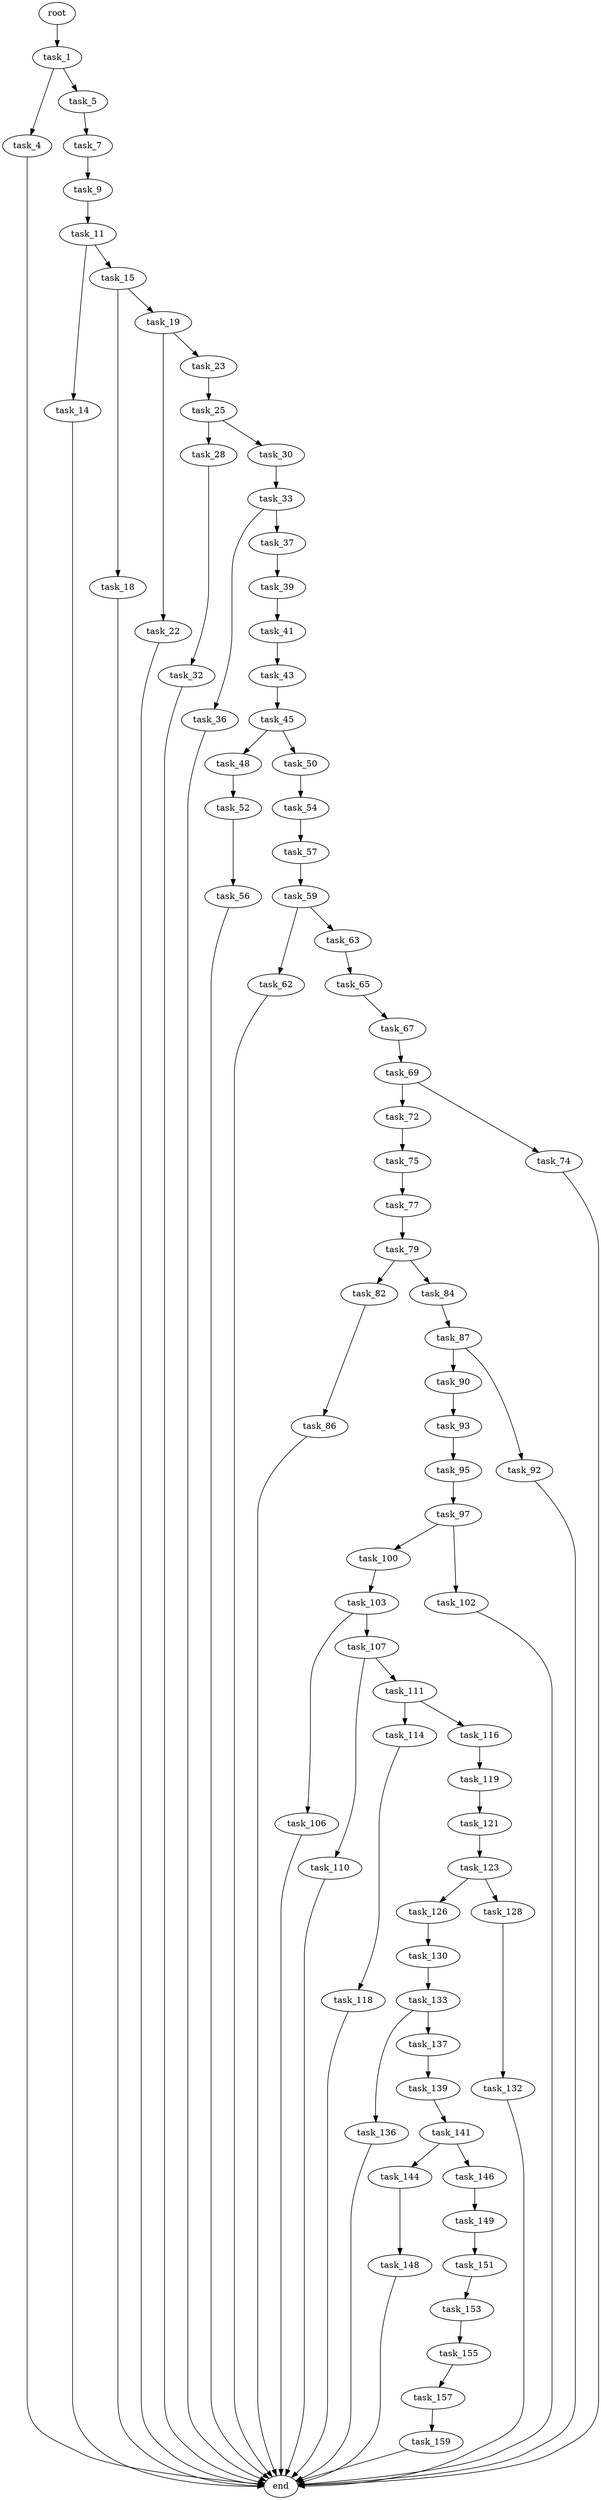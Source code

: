 digraph G {
  root [size="0.000000"];
  task_1 [size="134217728000.000000"];
  task_4 [size="36684065409.000000"];
  task_5 [size="12878897941.000000"];
  end [size="0.000000"];
  task_7 [size="2351168202.000000"];
  task_9 [size="6921839522.000000"];
  task_11 [size="254825716160.000000"];
  task_14 [size="68719476736.000000"];
  task_15 [size="68719476736.000000"];
  task_18 [size="234621840903.000000"];
  task_19 [size="231928233984.000000"];
  task_22 [size="368293445632.000000"];
  task_23 [size="231928233984.000000"];
  task_25 [size="3210608993.000000"];
  task_28 [size="190990428744.000000"];
  task_30 [size="28991029248.000000"];
  task_32 [size="549755813888.000000"];
  task_33 [size="8474926716.000000"];
  task_36 [size="68719476736.000000"];
  task_37 [size="1073741824000.000000"];
  task_39 [size="344409373007.000000"];
  task_41 [size="782757789696.000000"];
  task_43 [size="68719476736.000000"];
  task_45 [size="231928233984.000000"];
  task_48 [size="3424013730.000000"];
  task_50 [size="28991029248.000000"];
  task_52 [size="4015121594.000000"];
  task_54 [size="11903317045.000000"];
  task_56 [size="231928233984.000000"];
  task_57 [size="180773865408.000000"];
  task_59 [size="39462692082.000000"];
  task_62 [size="6172992116.000000"];
  task_63 [size="112635809792.000000"];
  task_65 [size="9373357006.000000"];
  task_67 [size="34247726460.000000"];
  task_69 [size="68719476736.000000"];
  task_72 [size="214120106233.000000"];
  task_74 [size="17755146355.000000"];
  task_75 [size="70427500020.000000"];
  task_77 [size="204252539419.000000"];
  task_79 [size="8589934592.000000"];
  task_82 [size="11180784280.000000"];
  task_84 [size="8589934592.000000"];
  task_86 [size="231928233984.000000"];
  task_87 [size="289030038511.000000"];
  task_90 [size="549755813888.000000"];
  task_92 [size="5319201865.000000"];
  task_93 [size="11660241323.000000"];
  task_95 [size="231928233984.000000"];
  task_97 [size="571530472023.000000"];
  task_100 [size="2054623897.000000"];
  task_102 [size="1073741824000.000000"];
  task_103 [size="992263890288.000000"];
  task_106 [size="11241454653.000000"];
  task_107 [size="653716682632.000000"];
  task_110 [size="19430605521.000000"];
  task_111 [size="782757789696.000000"];
  task_114 [size="68719476736.000000"];
  task_116 [size="229823181389.000000"];
  task_118 [size="368293445632.000000"];
  task_119 [size="1073741824000.000000"];
  task_121 [size="3927766276.000000"];
  task_123 [size="7748604425.000000"];
  task_126 [size="28991029248.000000"];
  task_128 [size="1311836580.000000"];
  task_130 [size="807399054748.000000"];
  task_132 [size="68719476736.000000"];
  task_133 [size="1073741824000.000000"];
  task_136 [size="509581406984.000000"];
  task_137 [size="4496082312.000000"];
  task_139 [size="87661908756.000000"];
  task_141 [size="300473448539.000000"];
  task_144 [size="68719476736.000000"];
  task_146 [size="741292723912.000000"];
  task_148 [size="8208990545.000000"];
  task_149 [size="368293445632.000000"];
  task_151 [size="8589934592.000000"];
  task_153 [size="6413362372.000000"];
  task_155 [size="891272944484.000000"];
  task_157 [size="634662776852.000000"];
  task_159 [size="1080466014060.000000"];

  root -> task_1 [size="1.000000"];
  task_1 -> task_4 [size="209715200.000000"];
  task_1 -> task_5 [size="209715200.000000"];
  task_4 -> end [size="1.000000"];
  task_5 -> task_7 [size="33554432.000000"];
  task_7 -> task_9 [size="134217728.000000"];
  task_9 -> task_11 [size="209715200.000000"];
  task_11 -> task_14 [size="209715200.000000"];
  task_11 -> task_15 [size="209715200.000000"];
  task_14 -> end [size="1.000000"];
  task_15 -> task_18 [size="134217728.000000"];
  task_15 -> task_19 [size="134217728.000000"];
  task_18 -> end [size="1.000000"];
  task_19 -> task_22 [size="301989888.000000"];
  task_19 -> task_23 [size="301989888.000000"];
  task_22 -> end [size="1.000000"];
  task_23 -> task_25 [size="301989888.000000"];
  task_25 -> task_28 [size="209715200.000000"];
  task_25 -> task_30 [size="209715200.000000"];
  task_28 -> task_32 [size="134217728.000000"];
  task_30 -> task_33 [size="75497472.000000"];
  task_32 -> end [size="1.000000"];
  task_33 -> task_36 [size="536870912.000000"];
  task_33 -> task_37 [size="536870912.000000"];
  task_36 -> end [size="1.000000"];
  task_37 -> task_39 [size="838860800.000000"];
  task_39 -> task_41 [size="301989888.000000"];
  task_41 -> task_43 [size="679477248.000000"];
  task_43 -> task_45 [size="134217728.000000"];
  task_45 -> task_48 [size="301989888.000000"];
  task_45 -> task_50 [size="301989888.000000"];
  task_48 -> task_52 [size="134217728.000000"];
  task_50 -> task_54 [size="75497472.000000"];
  task_52 -> task_56 [size="134217728.000000"];
  task_54 -> task_57 [size="209715200.000000"];
  task_56 -> end [size="1.000000"];
  task_57 -> task_59 [size="134217728.000000"];
  task_59 -> task_62 [size="33554432.000000"];
  task_59 -> task_63 [size="33554432.000000"];
  task_62 -> end [size="1.000000"];
  task_63 -> task_65 [size="209715200.000000"];
  task_65 -> task_67 [size="411041792.000000"];
  task_67 -> task_69 [size="134217728.000000"];
  task_69 -> task_72 [size="134217728.000000"];
  task_69 -> task_74 [size="134217728.000000"];
  task_72 -> task_75 [size="411041792.000000"];
  task_74 -> end [size="1.000000"];
  task_75 -> task_77 [size="134217728.000000"];
  task_77 -> task_79 [size="838860800.000000"];
  task_79 -> task_82 [size="33554432.000000"];
  task_79 -> task_84 [size="33554432.000000"];
  task_82 -> task_86 [size="209715200.000000"];
  task_84 -> task_87 [size="33554432.000000"];
  task_86 -> end [size="1.000000"];
  task_87 -> task_90 [size="209715200.000000"];
  task_87 -> task_92 [size="209715200.000000"];
  task_90 -> task_93 [size="536870912.000000"];
  task_92 -> end [size="1.000000"];
  task_93 -> task_95 [size="209715200.000000"];
  task_95 -> task_97 [size="301989888.000000"];
  task_97 -> task_100 [size="838860800.000000"];
  task_97 -> task_102 [size="838860800.000000"];
  task_100 -> task_103 [size="75497472.000000"];
  task_102 -> end [size="1.000000"];
  task_103 -> task_106 [size="838860800.000000"];
  task_103 -> task_107 [size="838860800.000000"];
  task_106 -> end [size="1.000000"];
  task_107 -> task_110 [size="536870912.000000"];
  task_107 -> task_111 [size="536870912.000000"];
  task_110 -> end [size="1.000000"];
  task_111 -> task_114 [size="679477248.000000"];
  task_111 -> task_116 [size="679477248.000000"];
  task_114 -> task_118 [size="134217728.000000"];
  task_116 -> task_119 [size="209715200.000000"];
  task_118 -> end [size="1.000000"];
  task_119 -> task_121 [size="838860800.000000"];
  task_121 -> task_123 [size="75497472.000000"];
  task_123 -> task_126 [size="209715200.000000"];
  task_123 -> task_128 [size="209715200.000000"];
  task_126 -> task_130 [size="75497472.000000"];
  task_128 -> task_132 [size="75497472.000000"];
  task_130 -> task_133 [size="536870912.000000"];
  task_132 -> end [size="1.000000"];
  task_133 -> task_136 [size="838860800.000000"];
  task_133 -> task_137 [size="838860800.000000"];
  task_136 -> end [size="1.000000"];
  task_137 -> task_139 [size="411041792.000000"];
  task_139 -> task_141 [size="209715200.000000"];
  task_141 -> task_144 [size="209715200.000000"];
  task_141 -> task_146 [size="209715200.000000"];
  task_144 -> task_148 [size="134217728.000000"];
  task_146 -> task_149 [size="536870912.000000"];
  task_148 -> end [size="1.000000"];
  task_149 -> task_151 [size="411041792.000000"];
  task_151 -> task_153 [size="33554432.000000"];
  task_153 -> task_155 [size="134217728.000000"];
  task_155 -> task_157 [size="536870912.000000"];
  task_157 -> task_159 [size="536870912.000000"];
  task_159 -> end [size="1.000000"];
}
